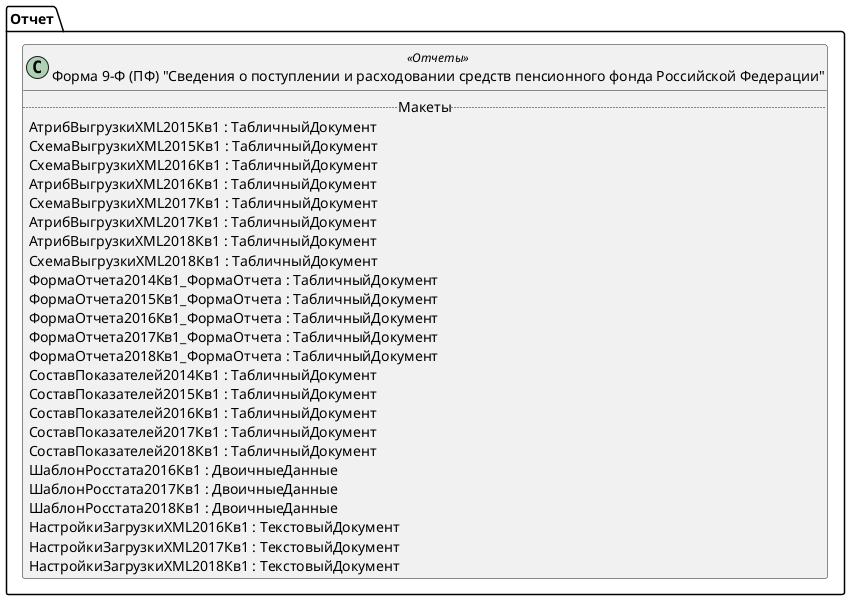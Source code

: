 ﻿@startuml РегламентированныйОтчетСтатистикаФорма9ФПФ
'!include templates.wsd
'..\include templates.wsd
class Отчет.РегламентированныйОтчетСтатистикаФорма9ФПФ as "Форма 9-Ф (ПФ) "Сведения о поступлении и расходовании средств пенсионного фонда Российской Федерации"" <<Отчеты>>
{
..Макеты..
АтрибВыгрузкиXML2015Кв1 : ТабличныйДокумент
СхемаВыгрузкиXML2015Кв1 : ТабличныйДокумент
СхемаВыгрузкиXML2016Кв1 : ТабличныйДокумент
АтрибВыгрузкиXML2016Кв1 : ТабличныйДокумент
СхемаВыгрузкиXML2017Кв1 : ТабличныйДокумент
АтрибВыгрузкиXML2017Кв1 : ТабличныйДокумент
АтрибВыгрузкиXML2018Кв1 : ТабличныйДокумент
СхемаВыгрузкиXML2018Кв1 : ТабличныйДокумент
ФормаОтчета2014Кв1_ФормаОтчета : ТабличныйДокумент
ФормаОтчета2015Кв1_ФормаОтчета : ТабличныйДокумент
ФормаОтчета2016Кв1_ФормаОтчета : ТабличныйДокумент
ФормаОтчета2017Кв1_ФормаОтчета : ТабличныйДокумент
ФормаОтчета2018Кв1_ФормаОтчета : ТабличныйДокумент
СоставПоказателей2014Кв1 : ТабличныйДокумент
СоставПоказателей2015Кв1 : ТабличныйДокумент
СоставПоказателей2016Кв1 : ТабличныйДокумент
СоставПоказателей2017Кв1 : ТабличныйДокумент
СоставПоказателей2018Кв1 : ТабличныйДокумент
ШаблонРосстата2016Кв1 : ДвоичныеДанные
ШаблонРосстата2017Кв1 : ДвоичныеДанные
ШаблонРосстата2018Кв1 : ДвоичныеДанные
НастройкиЗагрузкиXML2016Кв1 : ТекстовыйДокумент
НастройкиЗагрузкиXML2017Кв1 : ТекстовыйДокумент
НастройкиЗагрузкиXML2018Кв1 : ТекстовыйДокумент
}
@enduml
